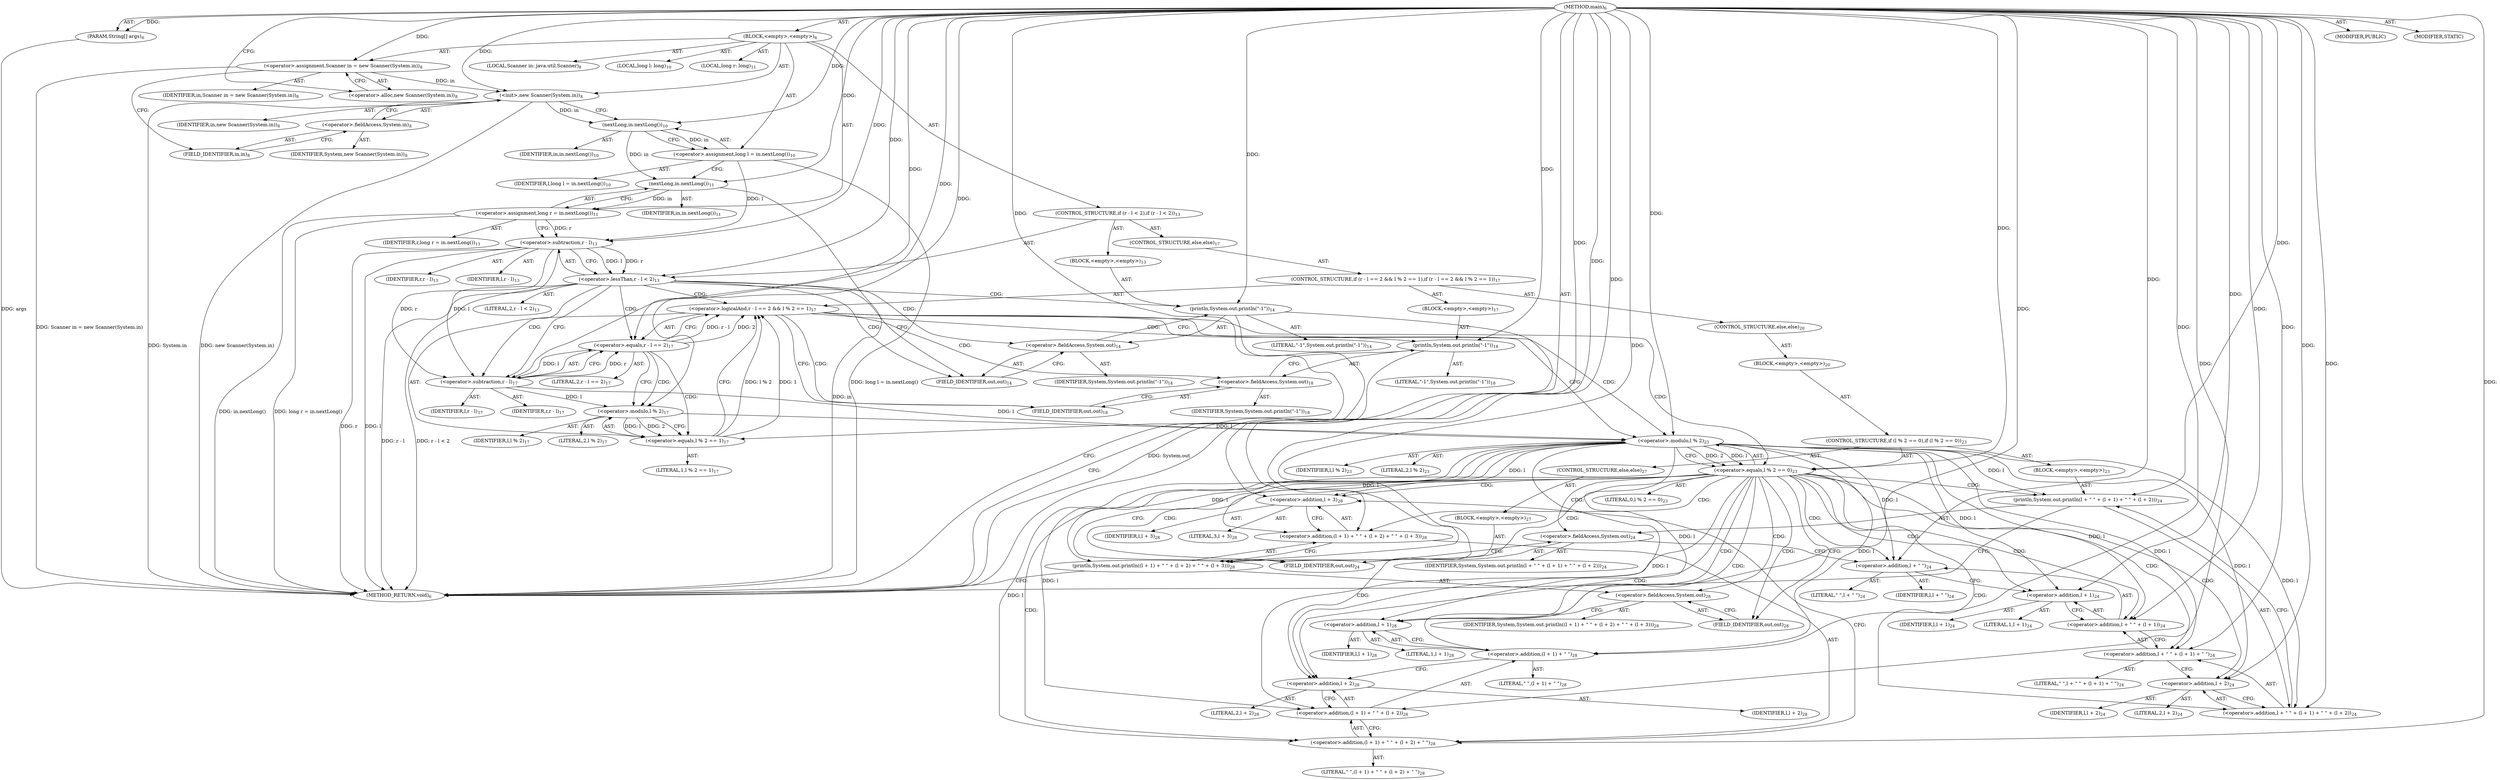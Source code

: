 digraph "main" {  
"19" [label = <(METHOD,main)<SUB>6</SUB>> ]
"20" [label = <(PARAM,String[] args)<SUB>6</SUB>> ]
"21" [label = <(BLOCK,&lt;empty&gt;,&lt;empty&gt;)<SUB>6</SUB>> ]
"4" [label = <(LOCAL,Scanner in: java.util.Scanner)<SUB>8</SUB>> ]
"22" [label = <(&lt;operator&gt;.assignment,Scanner in = new Scanner(System.in))<SUB>8</SUB>> ]
"23" [label = <(IDENTIFIER,in,Scanner in = new Scanner(System.in))<SUB>8</SUB>> ]
"24" [label = <(&lt;operator&gt;.alloc,new Scanner(System.in))<SUB>8</SUB>> ]
"25" [label = <(&lt;init&gt;,new Scanner(System.in))<SUB>8</SUB>> ]
"3" [label = <(IDENTIFIER,in,new Scanner(System.in))<SUB>8</SUB>> ]
"26" [label = <(&lt;operator&gt;.fieldAccess,System.in)<SUB>8</SUB>> ]
"27" [label = <(IDENTIFIER,System,new Scanner(System.in))<SUB>8</SUB>> ]
"28" [label = <(FIELD_IDENTIFIER,in,in)<SUB>8</SUB>> ]
"29" [label = <(LOCAL,long l: long)<SUB>10</SUB>> ]
"30" [label = <(&lt;operator&gt;.assignment,long l = in.nextLong())<SUB>10</SUB>> ]
"31" [label = <(IDENTIFIER,l,long l = in.nextLong())<SUB>10</SUB>> ]
"32" [label = <(nextLong,in.nextLong())<SUB>10</SUB>> ]
"33" [label = <(IDENTIFIER,in,in.nextLong())<SUB>10</SUB>> ]
"34" [label = <(LOCAL,long r: long)<SUB>11</SUB>> ]
"35" [label = <(&lt;operator&gt;.assignment,long r = in.nextLong())<SUB>11</SUB>> ]
"36" [label = <(IDENTIFIER,r,long r = in.nextLong())<SUB>11</SUB>> ]
"37" [label = <(nextLong,in.nextLong())<SUB>11</SUB>> ]
"38" [label = <(IDENTIFIER,in,in.nextLong())<SUB>11</SUB>> ]
"39" [label = <(CONTROL_STRUCTURE,if (r - l &lt; 2),if (r - l &lt; 2))<SUB>13</SUB>> ]
"40" [label = <(&lt;operator&gt;.lessThan,r - l &lt; 2)<SUB>13</SUB>> ]
"41" [label = <(&lt;operator&gt;.subtraction,r - l)<SUB>13</SUB>> ]
"42" [label = <(IDENTIFIER,r,r - l)<SUB>13</SUB>> ]
"43" [label = <(IDENTIFIER,l,r - l)<SUB>13</SUB>> ]
"44" [label = <(LITERAL,2,r - l &lt; 2)<SUB>13</SUB>> ]
"45" [label = <(BLOCK,&lt;empty&gt;,&lt;empty&gt;)<SUB>13</SUB>> ]
"46" [label = <(println,System.out.println(&quot;-1&quot;))<SUB>14</SUB>> ]
"47" [label = <(&lt;operator&gt;.fieldAccess,System.out)<SUB>14</SUB>> ]
"48" [label = <(IDENTIFIER,System,System.out.println(&quot;-1&quot;))<SUB>14</SUB>> ]
"49" [label = <(FIELD_IDENTIFIER,out,out)<SUB>14</SUB>> ]
"50" [label = <(LITERAL,&quot;-1&quot;,System.out.println(&quot;-1&quot;))<SUB>14</SUB>> ]
"51" [label = <(CONTROL_STRUCTURE,else,else)<SUB>17</SUB>> ]
"52" [label = <(CONTROL_STRUCTURE,if (r - l == 2 &amp;&amp; l % 2 == 1),if (r - l == 2 &amp;&amp; l % 2 == 1))<SUB>17</SUB>> ]
"53" [label = <(&lt;operator&gt;.logicalAnd,r - l == 2 &amp;&amp; l % 2 == 1)<SUB>17</SUB>> ]
"54" [label = <(&lt;operator&gt;.equals,r - l == 2)<SUB>17</SUB>> ]
"55" [label = <(&lt;operator&gt;.subtraction,r - l)<SUB>17</SUB>> ]
"56" [label = <(IDENTIFIER,r,r - l)<SUB>17</SUB>> ]
"57" [label = <(IDENTIFIER,l,r - l)<SUB>17</SUB>> ]
"58" [label = <(LITERAL,2,r - l == 2)<SUB>17</SUB>> ]
"59" [label = <(&lt;operator&gt;.equals,l % 2 == 1)<SUB>17</SUB>> ]
"60" [label = <(&lt;operator&gt;.modulo,l % 2)<SUB>17</SUB>> ]
"61" [label = <(IDENTIFIER,l,l % 2)<SUB>17</SUB>> ]
"62" [label = <(LITERAL,2,l % 2)<SUB>17</SUB>> ]
"63" [label = <(LITERAL,1,l % 2 == 1)<SUB>17</SUB>> ]
"64" [label = <(BLOCK,&lt;empty&gt;,&lt;empty&gt;)<SUB>17</SUB>> ]
"65" [label = <(println,System.out.println(&quot;-1&quot;))<SUB>18</SUB>> ]
"66" [label = <(&lt;operator&gt;.fieldAccess,System.out)<SUB>18</SUB>> ]
"67" [label = <(IDENTIFIER,System,System.out.println(&quot;-1&quot;))<SUB>18</SUB>> ]
"68" [label = <(FIELD_IDENTIFIER,out,out)<SUB>18</SUB>> ]
"69" [label = <(LITERAL,&quot;-1&quot;,System.out.println(&quot;-1&quot;))<SUB>18</SUB>> ]
"70" [label = <(CONTROL_STRUCTURE,else,else)<SUB>20</SUB>> ]
"71" [label = <(BLOCK,&lt;empty&gt;,&lt;empty&gt;)<SUB>20</SUB>> ]
"72" [label = <(CONTROL_STRUCTURE,if (l % 2 == 0),if (l % 2 == 0))<SUB>23</SUB>> ]
"73" [label = <(&lt;operator&gt;.equals,l % 2 == 0)<SUB>23</SUB>> ]
"74" [label = <(&lt;operator&gt;.modulo,l % 2)<SUB>23</SUB>> ]
"75" [label = <(IDENTIFIER,l,l % 2)<SUB>23</SUB>> ]
"76" [label = <(LITERAL,2,l % 2)<SUB>23</SUB>> ]
"77" [label = <(LITERAL,0,l % 2 == 0)<SUB>23</SUB>> ]
"78" [label = <(BLOCK,&lt;empty&gt;,&lt;empty&gt;)<SUB>23</SUB>> ]
"79" [label = <(println,System.out.println(l + &quot; &quot; + (l + 1) + &quot; &quot; + (l + 2)))<SUB>24</SUB>> ]
"80" [label = <(&lt;operator&gt;.fieldAccess,System.out)<SUB>24</SUB>> ]
"81" [label = <(IDENTIFIER,System,System.out.println(l + &quot; &quot; + (l + 1) + &quot; &quot; + (l + 2)))<SUB>24</SUB>> ]
"82" [label = <(FIELD_IDENTIFIER,out,out)<SUB>24</SUB>> ]
"83" [label = <(&lt;operator&gt;.addition,l + &quot; &quot; + (l + 1) + &quot; &quot; + (l + 2))<SUB>24</SUB>> ]
"84" [label = <(&lt;operator&gt;.addition,l + &quot; &quot; + (l + 1) + &quot; &quot;)<SUB>24</SUB>> ]
"85" [label = <(&lt;operator&gt;.addition,l + &quot; &quot; + (l + 1))<SUB>24</SUB>> ]
"86" [label = <(&lt;operator&gt;.addition,l + &quot; &quot;)<SUB>24</SUB>> ]
"87" [label = <(IDENTIFIER,l,l + &quot; &quot;)<SUB>24</SUB>> ]
"88" [label = <(LITERAL,&quot; &quot;,l + &quot; &quot;)<SUB>24</SUB>> ]
"89" [label = <(&lt;operator&gt;.addition,l + 1)<SUB>24</SUB>> ]
"90" [label = <(IDENTIFIER,l,l + 1)<SUB>24</SUB>> ]
"91" [label = <(LITERAL,1,l + 1)<SUB>24</SUB>> ]
"92" [label = <(LITERAL,&quot; &quot;,l + &quot; &quot; + (l + 1) + &quot; &quot;)<SUB>24</SUB>> ]
"93" [label = <(&lt;operator&gt;.addition,l + 2)<SUB>24</SUB>> ]
"94" [label = <(IDENTIFIER,l,l + 2)<SUB>24</SUB>> ]
"95" [label = <(LITERAL,2,l + 2)<SUB>24</SUB>> ]
"96" [label = <(CONTROL_STRUCTURE,else,else)<SUB>27</SUB>> ]
"97" [label = <(BLOCK,&lt;empty&gt;,&lt;empty&gt;)<SUB>27</SUB>> ]
"98" [label = <(println,System.out.println((l + 1) + &quot; &quot; + (l + 2) + &quot; &quot; + (l + 3)))<SUB>28</SUB>> ]
"99" [label = <(&lt;operator&gt;.fieldAccess,System.out)<SUB>28</SUB>> ]
"100" [label = <(IDENTIFIER,System,System.out.println((l + 1) + &quot; &quot; + (l + 2) + &quot; &quot; + (l + 3)))<SUB>28</SUB>> ]
"101" [label = <(FIELD_IDENTIFIER,out,out)<SUB>28</SUB>> ]
"102" [label = <(&lt;operator&gt;.addition,(l + 1) + &quot; &quot; + (l + 2) + &quot; &quot; + (l + 3))<SUB>28</SUB>> ]
"103" [label = <(&lt;operator&gt;.addition,(l + 1) + &quot; &quot; + (l + 2) + &quot; &quot;)<SUB>28</SUB>> ]
"104" [label = <(&lt;operator&gt;.addition,(l + 1) + &quot; &quot; + (l + 2))<SUB>28</SUB>> ]
"105" [label = <(&lt;operator&gt;.addition,(l + 1) + &quot; &quot;)<SUB>28</SUB>> ]
"106" [label = <(&lt;operator&gt;.addition,l + 1)<SUB>28</SUB>> ]
"107" [label = <(IDENTIFIER,l,l + 1)<SUB>28</SUB>> ]
"108" [label = <(LITERAL,1,l + 1)<SUB>28</SUB>> ]
"109" [label = <(LITERAL,&quot; &quot;,(l + 1) + &quot; &quot;)<SUB>28</SUB>> ]
"110" [label = <(&lt;operator&gt;.addition,l + 2)<SUB>28</SUB>> ]
"111" [label = <(IDENTIFIER,l,l + 2)<SUB>28</SUB>> ]
"112" [label = <(LITERAL,2,l + 2)<SUB>28</SUB>> ]
"113" [label = <(LITERAL,&quot; &quot;,(l + 1) + &quot; &quot; + (l + 2) + &quot; &quot;)<SUB>28</SUB>> ]
"114" [label = <(&lt;operator&gt;.addition,l + 3)<SUB>28</SUB>> ]
"115" [label = <(IDENTIFIER,l,l + 3)<SUB>28</SUB>> ]
"116" [label = <(LITERAL,3,l + 3)<SUB>28</SUB>> ]
"117" [label = <(MODIFIER,PUBLIC)> ]
"118" [label = <(MODIFIER,STATIC)> ]
"119" [label = <(METHOD_RETURN,void)<SUB>6</SUB>> ]
  "19" -> "20"  [ label = "AST: "] 
  "19" -> "21"  [ label = "AST: "] 
  "19" -> "117"  [ label = "AST: "] 
  "19" -> "118"  [ label = "AST: "] 
  "19" -> "119"  [ label = "AST: "] 
  "21" -> "4"  [ label = "AST: "] 
  "21" -> "22"  [ label = "AST: "] 
  "21" -> "25"  [ label = "AST: "] 
  "21" -> "29"  [ label = "AST: "] 
  "21" -> "30"  [ label = "AST: "] 
  "21" -> "34"  [ label = "AST: "] 
  "21" -> "35"  [ label = "AST: "] 
  "21" -> "39"  [ label = "AST: "] 
  "22" -> "23"  [ label = "AST: "] 
  "22" -> "24"  [ label = "AST: "] 
  "25" -> "3"  [ label = "AST: "] 
  "25" -> "26"  [ label = "AST: "] 
  "26" -> "27"  [ label = "AST: "] 
  "26" -> "28"  [ label = "AST: "] 
  "30" -> "31"  [ label = "AST: "] 
  "30" -> "32"  [ label = "AST: "] 
  "32" -> "33"  [ label = "AST: "] 
  "35" -> "36"  [ label = "AST: "] 
  "35" -> "37"  [ label = "AST: "] 
  "37" -> "38"  [ label = "AST: "] 
  "39" -> "40"  [ label = "AST: "] 
  "39" -> "45"  [ label = "AST: "] 
  "39" -> "51"  [ label = "AST: "] 
  "40" -> "41"  [ label = "AST: "] 
  "40" -> "44"  [ label = "AST: "] 
  "41" -> "42"  [ label = "AST: "] 
  "41" -> "43"  [ label = "AST: "] 
  "45" -> "46"  [ label = "AST: "] 
  "46" -> "47"  [ label = "AST: "] 
  "46" -> "50"  [ label = "AST: "] 
  "47" -> "48"  [ label = "AST: "] 
  "47" -> "49"  [ label = "AST: "] 
  "51" -> "52"  [ label = "AST: "] 
  "52" -> "53"  [ label = "AST: "] 
  "52" -> "64"  [ label = "AST: "] 
  "52" -> "70"  [ label = "AST: "] 
  "53" -> "54"  [ label = "AST: "] 
  "53" -> "59"  [ label = "AST: "] 
  "54" -> "55"  [ label = "AST: "] 
  "54" -> "58"  [ label = "AST: "] 
  "55" -> "56"  [ label = "AST: "] 
  "55" -> "57"  [ label = "AST: "] 
  "59" -> "60"  [ label = "AST: "] 
  "59" -> "63"  [ label = "AST: "] 
  "60" -> "61"  [ label = "AST: "] 
  "60" -> "62"  [ label = "AST: "] 
  "64" -> "65"  [ label = "AST: "] 
  "65" -> "66"  [ label = "AST: "] 
  "65" -> "69"  [ label = "AST: "] 
  "66" -> "67"  [ label = "AST: "] 
  "66" -> "68"  [ label = "AST: "] 
  "70" -> "71"  [ label = "AST: "] 
  "71" -> "72"  [ label = "AST: "] 
  "72" -> "73"  [ label = "AST: "] 
  "72" -> "78"  [ label = "AST: "] 
  "72" -> "96"  [ label = "AST: "] 
  "73" -> "74"  [ label = "AST: "] 
  "73" -> "77"  [ label = "AST: "] 
  "74" -> "75"  [ label = "AST: "] 
  "74" -> "76"  [ label = "AST: "] 
  "78" -> "79"  [ label = "AST: "] 
  "79" -> "80"  [ label = "AST: "] 
  "79" -> "83"  [ label = "AST: "] 
  "80" -> "81"  [ label = "AST: "] 
  "80" -> "82"  [ label = "AST: "] 
  "83" -> "84"  [ label = "AST: "] 
  "83" -> "93"  [ label = "AST: "] 
  "84" -> "85"  [ label = "AST: "] 
  "84" -> "92"  [ label = "AST: "] 
  "85" -> "86"  [ label = "AST: "] 
  "85" -> "89"  [ label = "AST: "] 
  "86" -> "87"  [ label = "AST: "] 
  "86" -> "88"  [ label = "AST: "] 
  "89" -> "90"  [ label = "AST: "] 
  "89" -> "91"  [ label = "AST: "] 
  "93" -> "94"  [ label = "AST: "] 
  "93" -> "95"  [ label = "AST: "] 
  "96" -> "97"  [ label = "AST: "] 
  "97" -> "98"  [ label = "AST: "] 
  "98" -> "99"  [ label = "AST: "] 
  "98" -> "102"  [ label = "AST: "] 
  "99" -> "100"  [ label = "AST: "] 
  "99" -> "101"  [ label = "AST: "] 
  "102" -> "103"  [ label = "AST: "] 
  "102" -> "114"  [ label = "AST: "] 
  "103" -> "104"  [ label = "AST: "] 
  "103" -> "113"  [ label = "AST: "] 
  "104" -> "105"  [ label = "AST: "] 
  "104" -> "110"  [ label = "AST: "] 
  "105" -> "106"  [ label = "AST: "] 
  "105" -> "109"  [ label = "AST: "] 
  "106" -> "107"  [ label = "AST: "] 
  "106" -> "108"  [ label = "AST: "] 
  "110" -> "111"  [ label = "AST: "] 
  "110" -> "112"  [ label = "AST: "] 
  "114" -> "115"  [ label = "AST: "] 
  "114" -> "116"  [ label = "AST: "] 
  "22" -> "28"  [ label = "CFG: "] 
  "25" -> "32"  [ label = "CFG: "] 
  "30" -> "37"  [ label = "CFG: "] 
  "35" -> "41"  [ label = "CFG: "] 
  "24" -> "22"  [ label = "CFG: "] 
  "26" -> "25"  [ label = "CFG: "] 
  "32" -> "30"  [ label = "CFG: "] 
  "37" -> "35"  [ label = "CFG: "] 
  "40" -> "49"  [ label = "CFG: "] 
  "40" -> "55"  [ label = "CFG: "] 
  "28" -> "26"  [ label = "CFG: "] 
  "41" -> "40"  [ label = "CFG: "] 
  "46" -> "119"  [ label = "CFG: "] 
  "47" -> "46"  [ label = "CFG: "] 
  "53" -> "68"  [ label = "CFG: "] 
  "53" -> "74"  [ label = "CFG: "] 
  "49" -> "47"  [ label = "CFG: "] 
  "54" -> "53"  [ label = "CFG: "] 
  "54" -> "60"  [ label = "CFG: "] 
  "59" -> "53"  [ label = "CFG: "] 
  "65" -> "119"  [ label = "CFG: "] 
  "55" -> "54"  [ label = "CFG: "] 
  "60" -> "59"  [ label = "CFG: "] 
  "66" -> "65"  [ label = "CFG: "] 
  "68" -> "66"  [ label = "CFG: "] 
  "73" -> "82"  [ label = "CFG: "] 
  "73" -> "101"  [ label = "CFG: "] 
  "74" -> "73"  [ label = "CFG: "] 
  "79" -> "119"  [ label = "CFG: "] 
  "80" -> "86"  [ label = "CFG: "] 
  "83" -> "79"  [ label = "CFG: "] 
  "98" -> "119"  [ label = "CFG: "] 
  "82" -> "80"  [ label = "CFG: "] 
  "84" -> "93"  [ label = "CFG: "] 
  "93" -> "83"  [ label = "CFG: "] 
  "99" -> "106"  [ label = "CFG: "] 
  "102" -> "98"  [ label = "CFG: "] 
  "85" -> "84"  [ label = "CFG: "] 
  "101" -> "99"  [ label = "CFG: "] 
  "103" -> "114"  [ label = "CFG: "] 
  "114" -> "102"  [ label = "CFG: "] 
  "86" -> "89"  [ label = "CFG: "] 
  "89" -> "85"  [ label = "CFG: "] 
  "104" -> "103"  [ label = "CFG: "] 
  "105" -> "110"  [ label = "CFG: "] 
  "110" -> "104"  [ label = "CFG: "] 
  "106" -> "105"  [ label = "CFG: "] 
  "19" -> "24"  [ label = "CFG: "] 
  "20" -> "119"  [ label = "DDG: args"] 
  "22" -> "119"  [ label = "DDG: Scanner in = new Scanner(System.in)"] 
  "25" -> "119"  [ label = "DDG: System.in"] 
  "25" -> "119"  [ label = "DDG: new Scanner(System.in)"] 
  "30" -> "119"  [ label = "DDG: long l = in.nextLong()"] 
  "37" -> "119"  [ label = "DDG: in"] 
  "35" -> "119"  [ label = "DDG: in.nextLong()"] 
  "35" -> "119"  [ label = "DDG: long r = in.nextLong()"] 
  "41" -> "119"  [ label = "DDG: r"] 
  "41" -> "119"  [ label = "DDG: l"] 
  "40" -> "119"  [ label = "DDG: r - l"] 
  "40" -> "119"  [ label = "DDG: r - l &lt; 2"] 
  "46" -> "119"  [ label = "DDG: System.out"] 
  "19" -> "20"  [ label = "DDG: "] 
  "19" -> "22"  [ label = "DDG: "] 
  "32" -> "30"  [ label = "DDG: in"] 
  "37" -> "35"  [ label = "DDG: in"] 
  "22" -> "25"  [ label = "DDG: in"] 
  "19" -> "25"  [ label = "DDG: "] 
  "25" -> "32"  [ label = "DDG: in"] 
  "19" -> "32"  [ label = "DDG: "] 
  "32" -> "37"  [ label = "DDG: in"] 
  "19" -> "37"  [ label = "DDG: "] 
  "41" -> "40"  [ label = "DDG: r"] 
  "41" -> "40"  [ label = "DDG: l"] 
  "19" -> "40"  [ label = "DDG: "] 
  "35" -> "41"  [ label = "DDG: r"] 
  "19" -> "41"  [ label = "DDG: "] 
  "30" -> "41"  [ label = "DDG: l"] 
  "19" -> "46"  [ label = "DDG: "] 
  "54" -> "53"  [ label = "DDG: r - l"] 
  "54" -> "53"  [ label = "DDG: 2"] 
  "59" -> "53"  [ label = "DDG: l % 2"] 
  "59" -> "53"  [ label = "DDG: 1"] 
  "55" -> "54"  [ label = "DDG: r"] 
  "55" -> "54"  [ label = "DDG: l"] 
  "19" -> "54"  [ label = "DDG: "] 
  "60" -> "59"  [ label = "DDG: l"] 
  "60" -> "59"  [ label = "DDG: 2"] 
  "19" -> "59"  [ label = "DDG: "] 
  "19" -> "65"  [ label = "DDG: "] 
  "41" -> "55"  [ label = "DDG: r"] 
  "19" -> "55"  [ label = "DDG: "] 
  "41" -> "55"  [ label = "DDG: l"] 
  "55" -> "60"  [ label = "DDG: l"] 
  "19" -> "60"  [ label = "DDG: "] 
  "74" -> "73"  [ label = "DDG: l"] 
  "74" -> "73"  [ label = "DDG: 2"] 
  "19" -> "73"  [ label = "DDG: "] 
  "55" -> "74"  [ label = "DDG: l"] 
  "60" -> "74"  [ label = "DDG: l"] 
  "19" -> "74"  [ label = "DDG: "] 
  "74" -> "79"  [ label = "DDG: l"] 
  "19" -> "79"  [ label = "DDG: "] 
  "74" -> "83"  [ label = "DDG: l"] 
  "19" -> "83"  [ label = "DDG: "] 
  "74" -> "98"  [ label = "DDG: l"] 
  "19" -> "98"  [ label = "DDG: "] 
  "74" -> "84"  [ label = "DDG: l"] 
  "19" -> "84"  [ label = "DDG: "] 
  "19" -> "93"  [ label = "DDG: "] 
  "74" -> "93"  [ label = "DDG: l"] 
  "74" -> "102"  [ label = "DDG: l"] 
  "19" -> "102"  [ label = "DDG: "] 
  "74" -> "85"  [ label = "DDG: l"] 
  "19" -> "85"  [ label = "DDG: "] 
  "74" -> "103"  [ label = "DDG: l"] 
  "19" -> "103"  [ label = "DDG: "] 
  "19" -> "114"  [ label = "DDG: "] 
  "74" -> "114"  [ label = "DDG: l"] 
  "74" -> "86"  [ label = "DDG: l"] 
  "19" -> "86"  [ label = "DDG: "] 
  "19" -> "89"  [ label = "DDG: "] 
  "74" -> "89"  [ label = "DDG: l"] 
  "74" -> "104"  [ label = "DDG: l"] 
  "19" -> "104"  [ label = "DDG: "] 
  "74" -> "105"  [ label = "DDG: l"] 
  "19" -> "105"  [ label = "DDG: "] 
  "19" -> "110"  [ label = "DDG: "] 
  "74" -> "110"  [ label = "DDG: l"] 
  "74" -> "106"  [ label = "DDG: l"] 
  "19" -> "106"  [ label = "DDG: "] 
  "40" -> "47"  [ label = "CDG: "] 
  "40" -> "49"  [ label = "CDG: "] 
  "40" -> "46"  [ label = "CDG: "] 
  "40" -> "54"  [ label = "CDG: "] 
  "40" -> "53"  [ label = "CDG: "] 
  "40" -> "55"  [ label = "CDG: "] 
  "53" -> "68"  [ label = "CDG: "] 
  "53" -> "73"  [ label = "CDG: "] 
  "53" -> "66"  [ label = "CDG: "] 
  "53" -> "74"  [ label = "CDG: "] 
  "53" -> "65"  [ label = "CDG: "] 
  "54" -> "60"  [ label = "CDG: "] 
  "54" -> "59"  [ label = "CDG: "] 
  "73" -> "89"  [ label = "CDG: "] 
  "73" -> "98"  [ label = "CDG: "] 
  "73" -> "99"  [ label = "CDG: "] 
  "73" -> "84"  [ label = "CDG: "] 
  "73" -> "102"  [ label = "CDG: "] 
  "73" -> "114"  [ label = "CDG: "] 
  "73" -> "85"  [ label = "CDG: "] 
  "73" -> "103"  [ label = "CDG: "] 
  "73" -> "104"  [ label = "CDG: "] 
  "73" -> "106"  [ label = "CDG: "] 
  "73" -> "82"  [ label = "CDG: "] 
  "73" -> "93"  [ label = "CDG: "] 
  "73" -> "101"  [ label = "CDG: "] 
  "73" -> "79"  [ label = "CDG: "] 
  "73" -> "80"  [ label = "CDG: "] 
  "73" -> "83"  [ label = "CDG: "] 
  "73" -> "105"  [ label = "CDG: "] 
  "73" -> "110"  [ label = "CDG: "] 
  "73" -> "86"  [ label = "CDG: "] 
}

